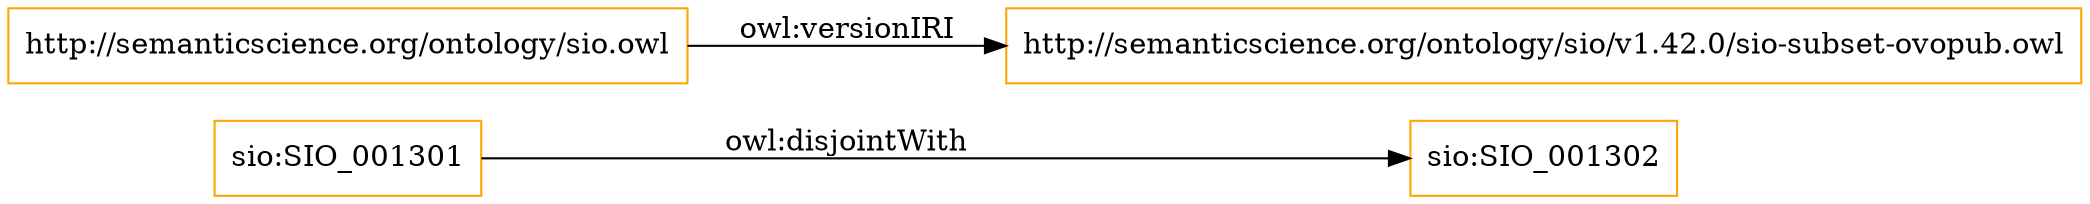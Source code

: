 digraph ar2dtool_diagram { 
rankdir=LR;
size="1501"
node [shape = rectangle, color="orange"]; "sio:SIO_001302" "sio:SIO_001301" ; /*classes style*/
	"http://semanticscience.org/ontology/sio.owl" -> "http://semanticscience.org/ontology/sio/v1.42.0/sio-subset-ovopub.owl" [ label = "owl:versionIRI" ];
	"sio:SIO_001301" -> "sio:SIO_001302" [ label = "owl:disjointWith" ];

}
